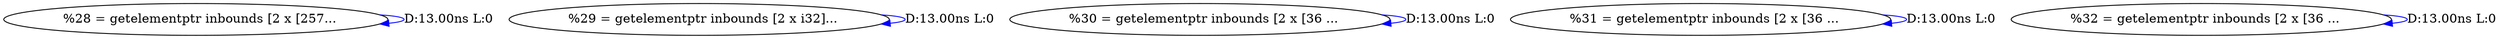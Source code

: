 digraph {
Node0x40e38f0[label="  %28 = getelementptr inbounds [2 x [257..."];
Node0x40e38f0 -> Node0x40e38f0[label="D:13.00ns L:0",color=blue];
Node0x40e3a30[label="  %29 = getelementptr inbounds [2 x i32]..."];
Node0x40e3a30 -> Node0x40e3a30[label="D:13.00ns L:0",color=blue];
Node0x40e3b70[label="  %30 = getelementptr inbounds [2 x [36 ..."];
Node0x40e3b70 -> Node0x40e3b70[label="D:13.00ns L:0",color=blue];
Node0x40e3cb0[label="  %31 = getelementptr inbounds [2 x [36 ..."];
Node0x40e3cb0 -> Node0x40e3cb0[label="D:13.00ns L:0",color=blue];
Node0x40e3df0[label="  %32 = getelementptr inbounds [2 x [36 ..."];
Node0x40e3df0 -> Node0x40e3df0[label="D:13.00ns L:0",color=blue];
}

